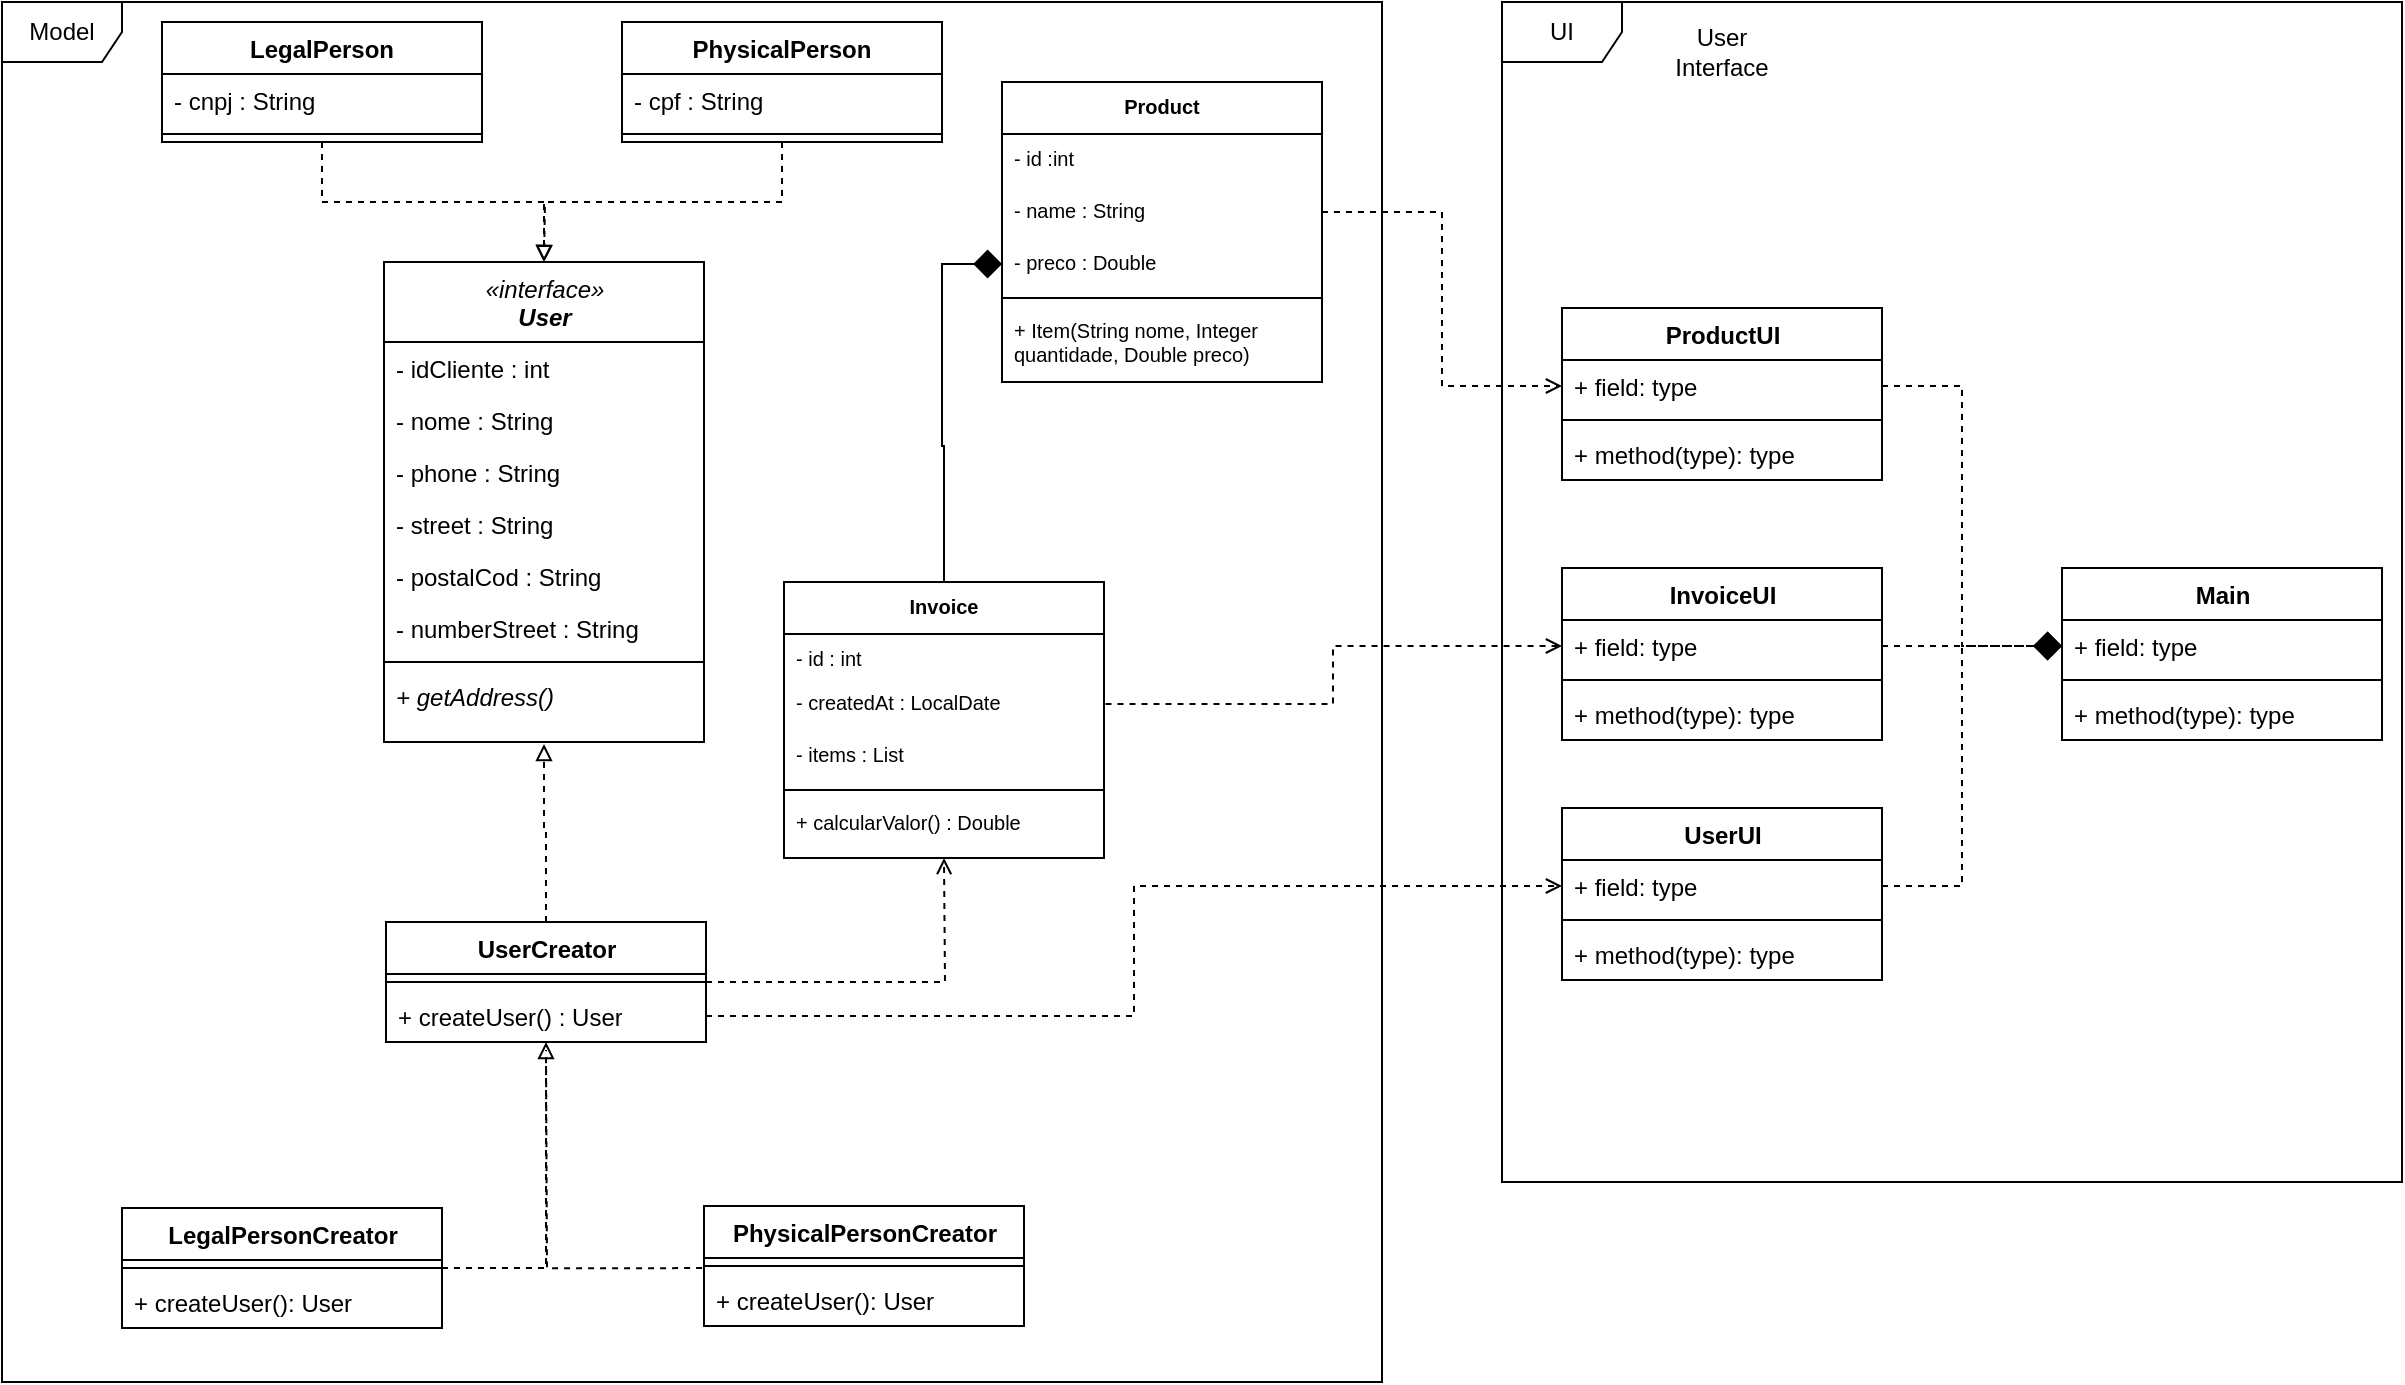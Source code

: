 <mxfile version="19.0.2" type="device"><diagram id="ZU2G8moSqEFoj9rwn2a1" name="Page-1"><mxGraphModel dx="985" dy="905" grid="1" gridSize="10" guides="1" tooltips="1" connect="1" arrows="1" fold="1" page="1" pageScale="1" pageWidth="1300" pageHeight="800" background="none" math="0" shadow="0"><root><mxCell id="0"/><mxCell id="1" parent="0"/><mxCell id="SN49nGleQpmTphv4HalU-24" value="Model" style="shape=umlFrame;whiteSpace=wrap;html=1;" vertex="1" parent="1"><mxGeometry x="10" y="10" width="690" height="690" as="geometry"/></mxCell><mxCell id="SN49nGleQpmTphv4HalU-42" value="UI" style="shape=umlFrame;whiteSpace=wrap;html=1;" vertex="1" parent="1"><mxGeometry x="760" y="10" width="450" height="590" as="geometry"/></mxCell><mxCell id="HvH4Xnwho9G7AUDe9c8T-1" value="&lt;span style=&quot;font-weight: normal;&quot;&gt;«interface»&lt;/span&gt;&lt;br&gt;User" style="swimlane;fontStyle=3;align=center;verticalAlign=top;childLayout=stackLayout;horizontal=1;startSize=40;horizontalStack=0;resizeParent=1;resizeParentMax=0;resizeLast=0;collapsible=1;marginBottom=0;html=1;" parent="1" vertex="1"><mxGeometry x="201" y="140" width="160" height="240" as="geometry"/></mxCell><mxCell id="HvH4Xnwho9G7AUDe9c8T-2" value="- idCliente : int" style="text;strokeColor=none;fillColor=none;align=left;verticalAlign=top;spacingLeft=4;spacingRight=4;overflow=hidden;rotatable=0;points=[[0,0.5],[1,0.5]];portConstraint=eastwest;" parent="HvH4Xnwho9G7AUDe9c8T-1" vertex="1"><mxGeometry y="40" width="160" height="26" as="geometry"/></mxCell><mxCell id="HvH4Xnwho9G7AUDe9c8T-5" value="- nome : String" style="text;strokeColor=none;fillColor=none;align=left;verticalAlign=top;spacingLeft=4;spacingRight=4;overflow=hidden;rotatable=0;points=[[0,0.5],[1,0.5]];portConstraint=eastwest;" parent="HvH4Xnwho9G7AUDe9c8T-1" vertex="1"><mxGeometry y="66" width="160" height="26" as="geometry"/></mxCell><mxCell id="LwWHFF-r97YMSdncAMll-1" value="- phone : String" style="text;strokeColor=none;fillColor=none;align=left;verticalAlign=top;spacingLeft=4;spacingRight=4;overflow=hidden;rotatable=0;points=[[0,0.5],[1,0.5]];portConstraint=eastwest;" parent="HvH4Xnwho9G7AUDe9c8T-1" vertex="1"><mxGeometry y="92" width="160" height="26" as="geometry"/></mxCell><mxCell id="LwWHFF-r97YMSdncAMll-3" value="- street : String" style="text;strokeColor=none;fillColor=none;align=left;verticalAlign=top;spacingLeft=4;spacingRight=4;overflow=hidden;rotatable=0;points=[[0,0.5],[1,0.5]];portConstraint=eastwest;" parent="HvH4Xnwho9G7AUDe9c8T-1" vertex="1"><mxGeometry y="118" width="160" height="26" as="geometry"/></mxCell><mxCell id="LwWHFF-r97YMSdncAMll-4" value="- postalCod : String" style="text;strokeColor=none;fillColor=none;align=left;verticalAlign=top;spacingLeft=4;spacingRight=4;overflow=hidden;rotatable=0;points=[[0,0.5],[1,0.5]];portConstraint=eastwest;" parent="HvH4Xnwho9G7AUDe9c8T-1" vertex="1"><mxGeometry y="144" width="160" height="26" as="geometry"/></mxCell><mxCell id="LwWHFF-r97YMSdncAMll-5" value="- numberStreet : String" style="text;strokeColor=none;fillColor=none;align=left;verticalAlign=top;spacingLeft=4;spacingRight=4;overflow=hidden;rotatable=0;points=[[0,0.5],[1,0.5]];portConstraint=eastwest;" parent="HvH4Xnwho9G7AUDe9c8T-1" vertex="1"><mxGeometry y="170" width="160" height="26" as="geometry"/></mxCell><mxCell id="HvH4Xnwho9G7AUDe9c8T-3" value="" style="line;strokeWidth=1;fillColor=none;align=left;verticalAlign=middle;spacingTop=-1;spacingLeft=3;spacingRight=3;rotatable=0;labelPosition=right;points=[];portConstraint=eastwest;" parent="HvH4Xnwho9G7AUDe9c8T-1" vertex="1"><mxGeometry y="196" width="160" height="8" as="geometry"/></mxCell><mxCell id="HvH4Xnwho9G7AUDe9c8T-4" value="+ getAddress()" style="text;strokeColor=none;fillColor=none;align=left;verticalAlign=top;spacingLeft=4;spacingRight=4;overflow=hidden;rotatable=0;points=[[0,0.5],[1,0.5]];portConstraint=eastwest;whiteSpace=wrap;fontStyle=2" parent="HvH4Xnwho9G7AUDe9c8T-1" vertex="1"><mxGeometry y="204" width="160" height="36" as="geometry"/></mxCell><mxCell id="HvH4Xnwho9G7AUDe9c8T-38" value="Invoice" style="swimlane;fontStyle=1;align=center;verticalAlign=top;childLayout=stackLayout;horizontal=1;startSize=26;horizontalStack=0;resizeParent=1;resizeParentMax=0;resizeLast=0;collapsible=1;marginBottom=0;fontSize=10;html=0;" parent="1" vertex="1"><mxGeometry x="401" y="300" width="160" height="138" as="geometry"/></mxCell><mxCell id="HvH4Xnwho9G7AUDe9c8T-42" value="- id : int" style="text;strokeColor=none;fillColor=none;align=left;verticalAlign=top;spacingLeft=4;spacingRight=4;overflow=hidden;rotatable=0;points=[[0,0.5],[1,0.5]];portConstraint=eastwest;fontSize=10;html=0;" parent="HvH4Xnwho9G7AUDe9c8T-38" vertex="1"><mxGeometry y="26" width="160" height="22" as="geometry"/></mxCell><mxCell id="HvH4Xnwho9G7AUDe9c8T-39" value="- createdAt : LocalDate" style="text;strokeColor=none;fillColor=none;align=left;verticalAlign=top;spacingLeft=4;spacingRight=4;overflow=hidden;rotatable=0;points=[[0,0.5],[1,0.5]];portConstraint=eastwest;fontSize=10;html=0;" parent="HvH4Xnwho9G7AUDe9c8T-38" vertex="1"><mxGeometry y="48" width="160" height="26" as="geometry"/></mxCell><mxCell id="LwWHFF-r97YMSdncAMll-22" value="- items : List" style="text;strokeColor=none;fillColor=none;align=left;verticalAlign=top;spacingLeft=4;spacingRight=4;overflow=hidden;rotatable=0;points=[[0,0.5],[1,0.5]];portConstraint=eastwest;fontSize=10;html=0;" parent="HvH4Xnwho9G7AUDe9c8T-38" vertex="1"><mxGeometry y="74" width="160" height="26" as="geometry"/></mxCell><mxCell id="HvH4Xnwho9G7AUDe9c8T-40" value="" style="line;strokeWidth=1;fillColor=none;align=left;verticalAlign=middle;spacingTop=-1;spacingLeft=3;spacingRight=3;rotatable=0;labelPosition=right;points=[];portConstraint=eastwest;fontSize=10;html=0;" parent="HvH4Xnwho9G7AUDe9c8T-38" vertex="1"><mxGeometry y="100" width="160" height="8" as="geometry"/></mxCell><mxCell id="HvH4Xnwho9G7AUDe9c8T-41" value="+ calcularValor() : Double" style="text;strokeColor=none;fillColor=none;align=left;verticalAlign=top;spacingLeft=4;spacingRight=4;overflow=hidden;rotatable=0;points=[[0,0.5],[1,0.5]];portConstraint=eastwest;fontSize=10;html=0;" parent="HvH4Xnwho9G7AUDe9c8T-38" vertex="1"><mxGeometry y="108" width="160" height="30" as="geometry"/></mxCell><mxCell id="HvH4Xnwho9G7AUDe9c8T-45" value="Product" style="swimlane;fontStyle=1;align=center;verticalAlign=top;childLayout=stackLayout;horizontal=1;startSize=26;horizontalStack=0;resizeParent=1;resizeParentMax=0;resizeLast=0;collapsible=1;marginBottom=0;fontSize=10;html=0;" parent="1" vertex="1"><mxGeometry x="510" y="50" width="160" height="150" as="geometry"/></mxCell><mxCell id="HvH4Xnwho9G7AUDe9c8T-49" value="- id :int" style="text;strokeColor=none;fillColor=none;align=left;verticalAlign=top;spacingLeft=4;spacingRight=4;overflow=hidden;rotatable=0;points=[[0,0.5],[1,0.5]];portConstraint=eastwest;fontSize=10;html=0;" parent="HvH4Xnwho9G7AUDe9c8T-45" vertex="1"><mxGeometry y="26" width="160" height="26" as="geometry"/></mxCell><mxCell id="HvH4Xnwho9G7AUDe9c8T-50" value="- name : String" style="text;strokeColor=none;fillColor=none;align=left;verticalAlign=top;spacingLeft=4;spacingRight=4;overflow=hidden;rotatable=0;points=[[0,0.5],[1,0.5]];portConstraint=eastwest;fontSize=10;html=0;" parent="HvH4Xnwho9G7AUDe9c8T-45" vertex="1"><mxGeometry y="52" width="160" height="26" as="geometry"/></mxCell><mxCell id="HvH4Xnwho9G7AUDe9c8T-46" value="- preco : Double" style="text;strokeColor=none;fillColor=none;align=left;verticalAlign=top;spacingLeft=4;spacingRight=4;overflow=hidden;rotatable=0;points=[[0,0.5],[1,0.5]];portConstraint=eastwest;fontSize=10;html=0;" parent="HvH4Xnwho9G7AUDe9c8T-45" vertex="1"><mxGeometry y="78" width="160" height="26" as="geometry"/></mxCell><mxCell id="HvH4Xnwho9G7AUDe9c8T-47" value="" style="line;strokeWidth=1;fillColor=none;align=left;verticalAlign=middle;spacingTop=-1;spacingLeft=3;spacingRight=3;rotatable=0;labelPosition=right;points=[];portConstraint=eastwest;fontSize=10;html=0;" parent="HvH4Xnwho9G7AUDe9c8T-45" vertex="1"><mxGeometry y="104" width="160" height="8" as="geometry"/></mxCell><mxCell id="HvH4Xnwho9G7AUDe9c8T-48" value="+ Item(String nome, Integer quantidade, Double preco)" style="text;strokeColor=none;fillColor=none;align=left;verticalAlign=top;spacingLeft=4;spacingRight=4;overflow=hidden;rotatable=0;points=[[0,0.5],[1,0.5]];portConstraint=eastwest;fontSize=10;html=0;whiteSpace=wrap;" parent="HvH4Xnwho9G7AUDe9c8T-45" vertex="1"><mxGeometry y="112" width="160" height="38" as="geometry"/></mxCell><mxCell id="HvH4Xnwho9G7AUDe9c8T-53" style="edgeStyle=orthogonalEdgeStyle;rounded=0;orthogonalLoop=1;jettySize=auto;html=1;exitX=0;exitY=0.5;exitDx=0;exitDy=0;entryX=0.5;entryY=0;entryDx=0;entryDy=0;fontSize=10;startArrow=diamond;startFill=1;endArrow=none;endFill=0;startSize=12;endSize=12;" parent="1" source="HvH4Xnwho9G7AUDe9c8T-46" target="HvH4Xnwho9G7AUDe9c8T-38" edge="1"><mxGeometry relative="1" as="geometry"/></mxCell><mxCell id="LwWHFF-r97YMSdncAMll-15" style="edgeStyle=orthogonalEdgeStyle;rounded=0;orthogonalLoop=1;jettySize=auto;html=1;exitX=0.5;exitY=1;exitDx=0;exitDy=0;endArrow=block;endFill=0;dashed=1;" parent="1" source="LwWHFF-r97YMSdncAMll-7" edge="1"><mxGeometry relative="1" as="geometry"><mxPoint x="281" y="140" as="targetPoint"/></mxGeometry></mxCell><mxCell id="LwWHFF-r97YMSdncAMll-7" value="LegalPerson" style="swimlane;fontStyle=1;align=center;verticalAlign=top;childLayout=stackLayout;horizontal=1;startSize=26;horizontalStack=0;resizeParent=1;resizeParentMax=0;resizeLast=0;collapsible=1;marginBottom=0;" parent="1" vertex="1"><mxGeometry x="90" y="20" width="160" height="60" as="geometry"/></mxCell><mxCell id="LwWHFF-r97YMSdncAMll-8" value="- cnpj : String" style="text;strokeColor=none;fillColor=none;align=left;verticalAlign=top;spacingLeft=4;spacingRight=4;overflow=hidden;rotatable=0;points=[[0,0.5],[1,0.5]];portConstraint=eastwest;" parent="LwWHFF-r97YMSdncAMll-7" vertex="1"><mxGeometry y="26" width="160" height="26" as="geometry"/></mxCell><mxCell id="LwWHFF-r97YMSdncAMll-9" value="" style="line;strokeWidth=1;fillColor=none;align=left;verticalAlign=middle;spacingTop=-1;spacingLeft=3;spacingRight=3;rotatable=0;labelPosition=right;points=[];portConstraint=eastwest;" parent="LwWHFF-r97YMSdncAMll-7" vertex="1"><mxGeometry y="52" width="160" height="8" as="geometry"/></mxCell><mxCell id="LwWHFF-r97YMSdncAMll-16" style="edgeStyle=orthogonalEdgeStyle;rounded=0;orthogonalLoop=1;jettySize=auto;html=1;exitX=0.5;exitY=1;exitDx=0;exitDy=0;entryX=0.5;entryY=0;entryDx=0;entryDy=0;endArrow=block;endFill=0;dashed=1;" parent="1" source="LwWHFF-r97YMSdncAMll-11" target="HvH4Xnwho9G7AUDe9c8T-1" edge="1"><mxGeometry relative="1" as="geometry"/></mxCell><mxCell id="LwWHFF-r97YMSdncAMll-11" value="PhysicalPerson" style="swimlane;fontStyle=1;align=center;verticalAlign=top;childLayout=stackLayout;horizontal=1;startSize=26;horizontalStack=0;resizeParent=1;resizeParentMax=0;resizeLast=0;collapsible=1;marginBottom=0;" parent="1" vertex="1"><mxGeometry x="320" y="20" width="160" height="60" as="geometry"/></mxCell><mxCell id="LwWHFF-r97YMSdncAMll-12" value="- cpf : String" style="text;strokeColor=none;fillColor=none;align=left;verticalAlign=top;spacingLeft=4;spacingRight=4;overflow=hidden;rotatable=0;points=[[0,0.5],[1,0.5]];portConstraint=eastwest;" parent="LwWHFF-r97YMSdncAMll-11" vertex="1"><mxGeometry y="26" width="160" height="26" as="geometry"/></mxCell><mxCell id="LwWHFF-r97YMSdncAMll-13" value="" style="line;strokeWidth=1;fillColor=none;align=left;verticalAlign=middle;spacingTop=-1;spacingLeft=3;spacingRight=3;rotatable=0;labelPosition=right;points=[];portConstraint=eastwest;" parent="LwWHFF-r97YMSdncAMll-11" vertex="1"><mxGeometry y="52" width="160" height="8" as="geometry"/></mxCell><mxCell id="SN49nGleQpmTphv4HalU-23" style="edgeStyle=orthogonalEdgeStyle;rounded=0;orthogonalLoop=1;jettySize=auto;html=1;exitX=1;exitY=0.5;exitDx=0;exitDy=0;dashed=1;endArrow=open;endFill=0;" edge="1" parent="1" source="SN49nGleQpmTphv4HalU-4"><mxGeometry relative="1" as="geometry"><mxPoint x="481" y="438" as="targetPoint"/><mxPoint x="353.0" y="488" as="sourcePoint"/></mxGeometry></mxCell><mxCell id="SN49nGleQpmTphv4HalU-4" value="UserCreator" style="swimlane;fontStyle=1;align=center;verticalAlign=top;childLayout=stackLayout;horizontal=1;startSize=26;horizontalStack=0;resizeParent=1;resizeParentMax=0;resizeLast=0;collapsible=1;marginBottom=0;html=1;" vertex="1" parent="1"><mxGeometry x="202" y="470" width="160" height="60" as="geometry"/></mxCell><mxCell id="SN49nGleQpmTphv4HalU-6" value="" style="line;strokeWidth=1;fillColor=none;align=left;verticalAlign=middle;spacingTop=-1;spacingLeft=3;spacingRight=3;rotatable=0;labelPosition=right;points=[];portConstraint=eastwest;html=1;" vertex="1" parent="SN49nGleQpmTphv4HalU-4"><mxGeometry y="26" width="160" height="8" as="geometry"/></mxCell><mxCell id="SN49nGleQpmTphv4HalU-7" value="+ createUser() : User" style="text;strokeColor=none;fillColor=none;align=left;verticalAlign=top;spacingLeft=4;spacingRight=4;overflow=hidden;rotatable=0;points=[[0,0.5],[1,0.5]];portConstraint=eastwest;html=1;" vertex="1" parent="SN49nGleQpmTphv4HalU-4"><mxGeometry y="34" width="160" height="26" as="geometry"/></mxCell><mxCell id="SN49nGleQpmTphv4HalU-19" style="edgeStyle=orthogonalEdgeStyle;rounded=0;orthogonalLoop=1;jettySize=auto;html=1;exitX=1;exitY=0.5;exitDx=0;exitDy=0;dashed=1;endArrow=block;endFill=0;" edge="1" parent="1" source="SN49nGleQpmTphv4HalU-9" target="SN49nGleQpmTphv4HalU-4"><mxGeometry relative="1" as="geometry"/></mxCell><mxCell id="SN49nGleQpmTphv4HalU-9" value="LegalPersonCreator" style="swimlane;fontStyle=1;align=center;verticalAlign=top;childLayout=stackLayout;horizontal=1;startSize=26;horizontalStack=0;resizeParent=1;resizeParentMax=0;resizeLast=0;collapsible=1;marginBottom=0;html=1;" vertex="1" parent="1"><mxGeometry x="70" y="613" width="160" height="60" as="geometry"/></mxCell><mxCell id="SN49nGleQpmTphv4HalU-11" value="" style="line;strokeWidth=1;fillColor=none;align=left;verticalAlign=middle;spacingTop=-1;spacingLeft=3;spacingRight=3;rotatable=0;labelPosition=right;points=[];portConstraint=eastwest;html=1;" vertex="1" parent="SN49nGleQpmTphv4HalU-9"><mxGeometry y="26" width="160" height="8" as="geometry"/></mxCell><mxCell id="SN49nGleQpmTphv4HalU-12" value="+ createUser(): User" style="text;strokeColor=none;fillColor=none;align=left;verticalAlign=top;spacingLeft=4;spacingRight=4;overflow=hidden;rotatable=0;points=[[0,0.5],[1,0.5]];portConstraint=eastwest;html=1;" vertex="1" parent="SN49nGleQpmTphv4HalU-9"><mxGeometry y="34" width="160" height="26" as="geometry"/></mxCell><mxCell id="SN49nGleQpmTphv4HalU-20" style="edgeStyle=orthogonalEdgeStyle;rounded=0;orthogonalLoop=1;jettySize=auto;html=1;exitX=-0.006;exitY=0.632;exitDx=0;exitDy=0;dashed=1;endArrow=none;endFill=0;exitPerimeter=0;" edge="1" parent="1" source="SN49nGleQpmTphv4HalU-14"><mxGeometry relative="1" as="geometry"><mxPoint x="282" y="534" as="targetPoint"/><mxPoint x="353" y="618" as="sourcePoint"/></mxGeometry></mxCell><mxCell id="SN49nGleQpmTphv4HalU-13" value="PhysicalPersonCreator" style="swimlane;fontStyle=1;align=center;verticalAlign=top;childLayout=stackLayout;horizontal=1;startSize=26;horizontalStack=0;resizeParent=1;resizeParentMax=0;resizeLast=0;collapsible=1;marginBottom=0;html=1;" vertex="1" parent="1"><mxGeometry x="361" y="612" width="160" height="60" as="geometry"/></mxCell><mxCell id="SN49nGleQpmTphv4HalU-14" value="" style="line;strokeWidth=1;fillColor=none;align=left;verticalAlign=middle;spacingTop=-1;spacingLeft=3;spacingRight=3;rotatable=0;labelPosition=right;points=[];portConstraint=eastwest;html=1;" vertex="1" parent="SN49nGleQpmTphv4HalU-13"><mxGeometry y="26" width="160" height="8" as="geometry"/></mxCell><mxCell id="SN49nGleQpmTphv4HalU-15" value="+ createUser(): User" style="text;strokeColor=none;fillColor=none;align=left;verticalAlign=top;spacingLeft=4;spacingRight=4;overflow=hidden;rotatable=0;points=[[0,0.5],[1,0.5]];portConstraint=eastwest;html=1;" vertex="1" parent="SN49nGleQpmTphv4HalU-13"><mxGeometry y="34" width="160" height="26" as="geometry"/></mxCell><mxCell id="SN49nGleQpmTphv4HalU-18" style="edgeStyle=orthogonalEdgeStyle;rounded=0;orthogonalLoop=1;jettySize=auto;html=1;entryX=0.5;entryY=1.028;entryDx=0;entryDy=0;entryPerimeter=0;dashed=1;endArrow=block;endFill=0;exitX=0.5;exitY=0;exitDx=0;exitDy=0;" edge="1" parent="1" source="SN49nGleQpmTphv4HalU-4" target="HvH4Xnwho9G7AUDe9c8T-4"><mxGeometry relative="1" as="geometry"/></mxCell><mxCell id="SN49nGleQpmTphv4HalU-25" value="ProductUI" style="swimlane;fontStyle=1;align=center;verticalAlign=top;childLayout=stackLayout;horizontal=1;startSize=26;horizontalStack=0;resizeParent=1;resizeParentMax=0;resizeLast=0;collapsible=1;marginBottom=0;html=1;" vertex="1" parent="1"><mxGeometry x="790" y="163" width="160" height="86" as="geometry"/></mxCell><mxCell id="SN49nGleQpmTphv4HalU-26" value="+ field: type" style="text;strokeColor=none;fillColor=none;align=left;verticalAlign=top;spacingLeft=4;spacingRight=4;overflow=hidden;rotatable=0;points=[[0,0.5],[1,0.5]];portConstraint=eastwest;html=1;" vertex="1" parent="SN49nGleQpmTphv4HalU-25"><mxGeometry y="26" width="160" height="26" as="geometry"/></mxCell><mxCell id="SN49nGleQpmTphv4HalU-27" value="" style="line;strokeWidth=1;fillColor=none;align=left;verticalAlign=middle;spacingTop=-1;spacingLeft=3;spacingRight=3;rotatable=0;labelPosition=right;points=[];portConstraint=eastwest;html=1;" vertex="1" parent="SN49nGleQpmTphv4HalU-25"><mxGeometry y="52" width="160" height="8" as="geometry"/></mxCell><mxCell id="SN49nGleQpmTphv4HalU-28" value="+ method(type): type" style="text;strokeColor=none;fillColor=none;align=left;verticalAlign=top;spacingLeft=4;spacingRight=4;overflow=hidden;rotatable=0;points=[[0,0.5],[1,0.5]];portConstraint=eastwest;html=1;" vertex="1" parent="SN49nGleQpmTphv4HalU-25"><mxGeometry y="60" width="160" height="26" as="geometry"/></mxCell><mxCell id="SN49nGleQpmTphv4HalU-29" value="InvoiceUI" style="swimlane;fontStyle=1;align=center;verticalAlign=top;childLayout=stackLayout;horizontal=1;startSize=26;horizontalStack=0;resizeParent=1;resizeParentMax=0;resizeLast=0;collapsible=1;marginBottom=0;html=1;" vertex="1" parent="1"><mxGeometry x="790" y="293" width="160" height="86" as="geometry"/></mxCell><mxCell id="SN49nGleQpmTphv4HalU-30" value="+ field: type" style="text;strokeColor=none;fillColor=none;align=left;verticalAlign=top;spacingLeft=4;spacingRight=4;overflow=hidden;rotatable=0;points=[[0,0.5],[1,0.5]];portConstraint=eastwest;html=1;" vertex="1" parent="SN49nGleQpmTphv4HalU-29"><mxGeometry y="26" width="160" height="26" as="geometry"/></mxCell><mxCell id="SN49nGleQpmTphv4HalU-31" value="" style="line;strokeWidth=1;fillColor=none;align=left;verticalAlign=middle;spacingTop=-1;spacingLeft=3;spacingRight=3;rotatable=0;labelPosition=right;points=[];portConstraint=eastwest;html=1;" vertex="1" parent="SN49nGleQpmTphv4HalU-29"><mxGeometry y="52" width="160" height="8" as="geometry"/></mxCell><mxCell id="SN49nGleQpmTphv4HalU-32" value="+ method(type): type" style="text;strokeColor=none;fillColor=none;align=left;verticalAlign=top;spacingLeft=4;spacingRight=4;overflow=hidden;rotatable=0;points=[[0,0.5],[1,0.5]];portConstraint=eastwest;html=1;" vertex="1" parent="SN49nGleQpmTphv4HalU-29"><mxGeometry y="60" width="160" height="26" as="geometry"/></mxCell><mxCell id="SN49nGleQpmTphv4HalU-33" value="UserUI" style="swimlane;fontStyle=1;align=center;verticalAlign=top;childLayout=stackLayout;horizontal=1;startSize=26;horizontalStack=0;resizeParent=1;resizeParentMax=0;resizeLast=0;collapsible=1;marginBottom=0;html=1;" vertex="1" parent="1"><mxGeometry x="790" y="413" width="160" height="86" as="geometry"/></mxCell><mxCell id="SN49nGleQpmTphv4HalU-34" value="+ field: type" style="text;strokeColor=none;fillColor=none;align=left;verticalAlign=top;spacingLeft=4;spacingRight=4;overflow=hidden;rotatable=0;points=[[0,0.5],[1,0.5]];portConstraint=eastwest;html=1;" vertex="1" parent="SN49nGleQpmTphv4HalU-33"><mxGeometry y="26" width="160" height="26" as="geometry"/></mxCell><mxCell id="SN49nGleQpmTphv4HalU-35" value="" style="line;strokeWidth=1;fillColor=none;align=left;verticalAlign=middle;spacingTop=-1;spacingLeft=3;spacingRight=3;rotatable=0;labelPosition=right;points=[];portConstraint=eastwest;html=1;" vertex="1" parent="SN49nGleQpmTphv4HalU-33"><mxGeometry y="52" width="160" height="8" as="geometry"/></mxCell><mxCell id="SN49nGleQpmTphv4HalU-36" value="+ method(type): type" style="text;strokeColor=none;fillColor=none;align=left;verticalAlign=top;spacingLeft=4;spacingRight=4;overflow=hidden;rotatable=0;points=[[0,0.5],[1,0.5]];portConstraint=eastwest;html=1;" vertex="1" parent="SN49nGleQpmTphv4HalU-33"><mxGeometry y="60" width="160" height="26" as="geometry"/></mxCell><mxCell id="SN49nGleQpmTphv4HalU-37" value="Main" style="swimlane;fontStyle=1;align=center;verticalAlign=top;childLayout=stackLayout;horizontal=1;startSize=26;horizontalStack=0;resizeParent=1;resizeParentMax=0;resizeLast=0;collapsible=1;marginBottom=0;html=1;" vertex="1" parent="1"><mxGeometry x="1040" y="293" width="160" height="86" as="geometry"/></mxCell><mxCell id="SN49nGleQpmTphv4HalU-38" value="+ field: type" style="text;strokeColor=none;fillColor=none;align=left;verticalAlign=top;spacingLeft=4;spacingRight=4;overflow=hidden;rotatable=0;points=[[0,0.5],[1,0.5]];portConstraint=eastwest;html=1;" vertex="1" parent="SN49nGleQpmTphv4HalU-37"><mxGeometry y="26" width="160" height="26" as="geometry"/></mxCell><mxCell id="SN49nGleQpmTphv4HalU-39" value="" style="line;strokeWidth=1;fillColor=none;align=left;verticalAlign=middle;spacingTop=-1;spacingLeft=3;spacingRight=3;rotatable=0;labelPosition=right;points=[];portConstraint=eastwest;html=1;" vertex="1" parent="SN49nGleQpmTphv4HalU-37"><mxGeometry y="52" width="160" height="8" as="geometry"/></mxCell><mxCell id="SN49nGleQpmTphv4HalU-40" value="+ method(type): type" style="text;strokeColor=none;fillColor=none;align=left;verticalAlign=top;spacingLeft=4;spacingRight=4;overflow=hidden;rotatable=0;points=[[0,0.5],[1,0.5]];portConstraint=eastwest;html=1;" vertex="1" parent="SN49nGleQpmTphv4HalU-37"><mxGeometry y="60" width="160" height="26" as="geometry"/></mxCell><mxCell id="SN49nGleQpmTphv4HalU-43" style="edgeStyle=orthogonalEdgeStyle;rounded=0;orthogonalLoop=1;jettySize=auto;html=1;exitX=1;exitY=0.5;exitDx=0;exitDy=0;entryX=0;entryY=0.5;entryDx=0;entryDy=0;dashed=1;endArrow=open;endFill=0;startArrow=none;startFill=0;" edge="1" parent="1" source="HvH4Xnwho9G7AUDe9c8T-50" target="SN49nGleQpmTphv4HalU-26"><mxGeometry relative="1" as="geometry"/></mxCell><mxCell id="SN49nGleQpmTphv4HalU-45" style="edgeStyle=orthogonalEdgeStyle;rounded=0;orthogonalLoop=1;jettySize=auto;html=1;exitX=0;exitY=0.5;exitDx=0;exitDy=0;entryX=1;entryY=0.5;entryDx=0;entryDy=0;dashed=1;startArrow=open;startFill=0;endArrow=none;endFill=0;" edge="1" parent="1" source="SN49nGleQpmTphv4HalU-30" target="HvH4Xnwho9G7AUDe9c8T-39"><mxGeometry relative="1" as="geometry"/></mxCell><mxCell id="SN49nGleQpmTphv4HalU-46" style="edgeStyle=orthogonalEdgeStyle;rounded=0;orthogonalLoop=1;jettySize=auto;html=1;exitX=1;exitY=0.5;exitDx=0;exitDy=0;entryX=0;entryY=0.5;entryDx=0;entryDy=0;dashed=1;startArrow=none;startFill=0;endArrow=open;endFill=0;" edge="1" parent="1" source="SN49nGleQpmTphv4HalU-7" target="SN49nGleQpmTphv4HalU-34"><mxGeometry relative="1" as="geometry"/></mxCell><mxCell id="SN49nGleQpmTphv4HalU-47" style="edgeStyle=orthogonalEdgeStyle;rounded=0;orthogonalLoop=1;jettySize=auto;html=1;exitX=1;exitY=0.5;exitDx=0;exitDy=0;entryX=0;entryY=0.5;entryDx=0;entryDy=0;dashed=1;startArrow=none;startFill=0;endArrow=diamond;endFill=1;endSize=12;startSize=12;" edge="1" parent="1" source="SN49nGleQpmTphv4HalU-26" target="SN49nGleQpmTphv4HalU-38"><mxGeometry relative="1" as="geometry"/></mxCell><mxCell id="SN49nGleQpmTphv4HalU-48" style="edgeStyle=orthogonalEdgeStyle;rounded=0;orthogonalLoop=1;jettySize=auto;html=1;exitX=1;exitY=0.5;exitDx=0;exitDy=0;dashed=1;startArrow=none;startFill=0;endArrow=diamond;endFill=1;endSize=12;startSize=12;entryX=0;entryY=0.5;entryDx=0;entryDy=0;" edge="1" parent="1" source="SN49nGleQpmTphv4HalU-30" target="SN49nGleQpmTphv4HalU-38"><mxGeometry relative="1" as="geometry"><mxPoint x="1040" y="320" as="targetPoint"/></mxGeometry></mxCell><mxCell id="SN49nGleQpmTphv4HalU-49" style="edgeStyle=orthogonalEdgeStyle;rounded=0;orthogonalLoop=1;jettySize=auto;html=1;exitX=1;exitY=0.5;exitDx=0;exitDy=0;entryX=0;entryY=0.5;entryDx=0;entryDy=0;dashed=1;startArrow=none;startFill=0;endArrow=diamondThin;endFill=1;endSize=12;startSize=12;" edge="1" parent="1" source="SN49nGleQpmTphv4HalU-34" target="SN49nGleQpmTphv4HalU-38"><mxGeometry relative="1" as="geometry"/></mxCell><mxCell id="SN49nGleQpmTphv4HalU-50" value="User Interface" style="text;html=1;strokeColor=none;fillColor=none;align=center;verticalAlign=middle;whiteSpace=wrap;rounded=0;" vertex="1" parent="1"><mxGeometry x="840" y="20" width="60" height="30" as="geometry"/></mxCell></root></mxGraphModel></diagram></mxfile>